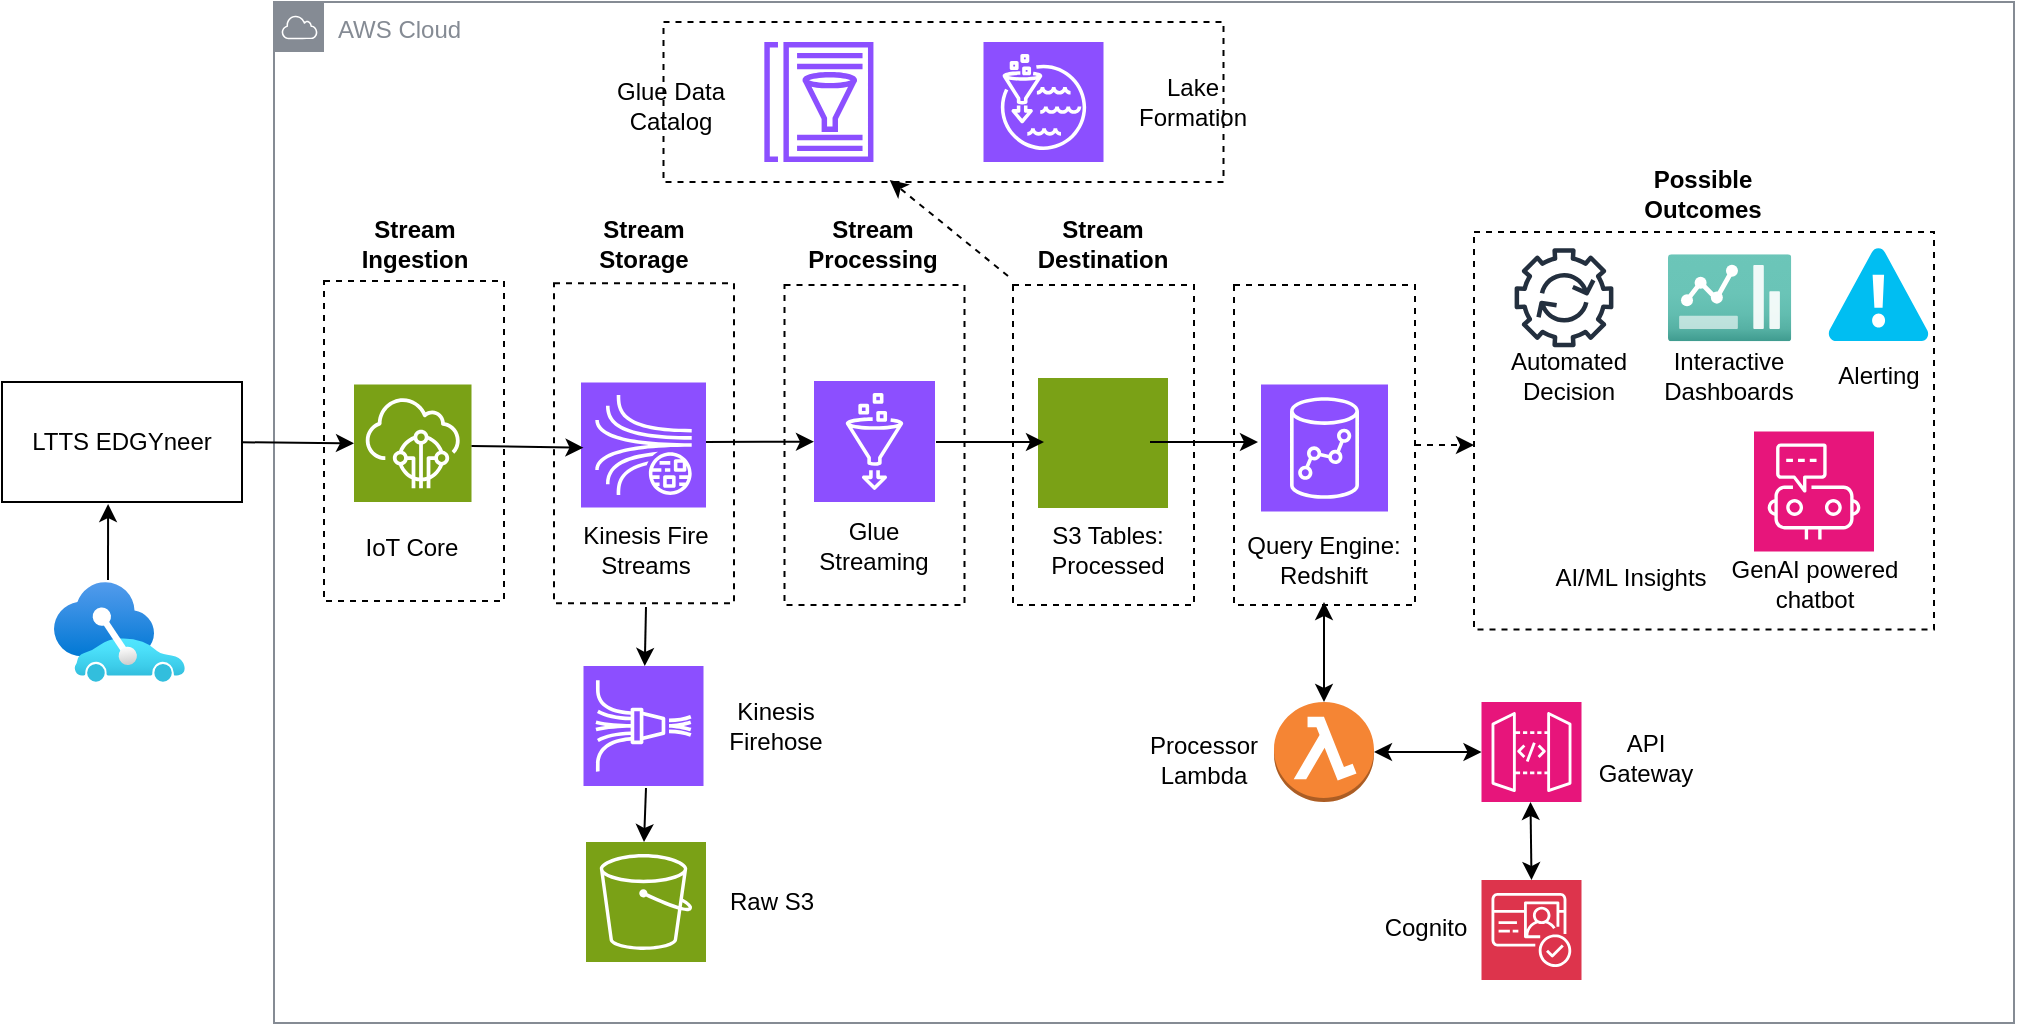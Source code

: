 <mxfile version="28.0.5">
  <diagram name="Page-1" id="A6wYswqma61FJDNkOINY">
    <mxGraphModel dx="1025" dy="427" grid="1" gridSize="10" guides="1" tooltips="1" connect="1" arrows="1" fold="1" page="1" pageScale="1" pageWidth="850" pageHeight="1100" math="0" shadow="0">
      <root>
        <mxCell id="0" />
        <mxCell id="1" parent="0" />
        <mxCell id="hn1NKW5ey4sbfua8mr8q-2" value="AWS Cloud" style="sketch=0;outlineConnect=0;gradientColor=none;html=1;whiteSpace=wrap;fontSize=12;fontStyle=0;shape=mxgraph.aws4.group;grIcon=mxgraph.aws4.group_aws_cloud;strokeColor=#858B94;fillColor=none;verticalAlign=top;align=left;spacingLeft=30;fontColor=#858B94;dashed=0;" vertex="1" parent="1">
          <mxGeometry x="160" y="40" width="870" height="510.5" as="geometry" />
        </mxCell>
        <mxCell id="hn1NKW5ey4sbfua8mr8q-3" value="" style="image;aspect=fixed;html=1;points=[];align=center;fontSize=12;image=img/lib/azure2/other/Connected_Vehicle_Platform.svg;" vertex="1" parent="1">
          <mxGeometry x="50" y="330" width="65.38" height="50" as="geometry" />
        </mxCell>
        <mxCell id="hn1NKW5ey4sbfua8mr8q-7" value="" style="sketch=0;points=[[0,0,0],[0.25,0,0],[0.5,0,0],[0.75,0,0],[1,0,0],[0,1,0],[0.25,1,0],[0.5,1,0],[0.75,1,0],[1,1,0],[0,0.25,0],[0,0.5,0],[0,0.75,0],[1,0.25,0],[1,0.5,0],[1,0.75,0]];outlineConnect=0;fontColor=#232F3E;fillColor=#7AA116;strokeColor=#ffffff;dashed=0;verticalLabelPosition=bottom;verticalAlign=top;align=center;html=1;fontSize=12;fontStyle=0;aspect=fixed;shape=mxgraph.aws4.resourceIcon;resIcon=mxgraph.aws4.s3;" vertex="1" parent="1">
          <mxGeometry x="316" y="460" width="60" height="60" as="geometry" />
        </mxCell>
        <mxCell id="hn1NKW5ey4sbfua8mr8q-10" value="" style="sketch=0;points=[[0,0,0],[0.25,0,0],[0.5,0,0],[0.75,0,0],[1,0,0],[0,1,0],[0.25,1,0],[0.5,1,0],[0.75,1,0],[1,1,0],[0,0.25,0],[0,0.5,0],[0,0.75,0],[1,0.25,0],[1,0.5,0],[1,0.75,0]];outlineConnect=0;fontColor=#232F3E;fillColor=#8C4FFF;strokeColor=#ffffff;dashed=0;verticalLabelPosition=bottom;verticalAlign=top;align=center;html=1;fontSize=12;fontStyle=0;aspect=fixed;shape=mxgraph.aws4.resourceIcon;resIcon=mxgraph.aws4.kinesis_data_firehose;" vertex="1" parent="1">
          <mxGeometry x="314.75" y="372" width="60" height="60" as="geometry" />
        </mxCell>
        <mxCell id="hn1NKW5ey4sbfua8mr8q-18" value="LTTS EDGYneer" style="rounded=0;whiteSpace=wrap;html=1;" vertex="1" parent="1">
          <mxGeometry x="24" y="230" width="120" height="60" as="geometry" />
        </mxCell>
        <mxCell id="hn1NKW5ey4sbfua8mr8q-27" value="" style="rounded=0;whiteSpace=wrap;html=1;dashed=1;" vertex="1" parent="1">
          <mxGeometry x="300" y="180.63" width="90" height="160" as="geometry" />
        </mxCell>
        <mxCell id="hn1NKW5ey4sbfua8mr8q-6" value="" style="sketch=0;points=[[0,0,0],[0.25,0,0],[0.5,0,0],[0.75,0,0],[1,0,0],[0,1,0],[0.25,1,0],[0.5,1,0],[0.75,1,0],[1,1,0],[0,0.25,0],[0,0.5,0],[0,0.75,0],[1,0.25,0],[1,0.5,0],[1,0.75,0]];outlineConnect=0;fontColor=#232F3E;fillColor=#8C4FFF;strokeColor=#ffffff;dashed=0;verticalLabelPosition=bottom;verticalAlign=top;align=center;html=1;fontSize=12;fontStyle=0;aspect=fixed;shape=mxgraph.aws4.resourceIcon;resIcon=mxgraph.aws4.kinesis_data_streams;" vertex="1" parent="1">
          <mxGeometry x="313.5" y="230.25" width="62.5" height="62.5" as="geometry" />
        </mxCell>
        <mxCell id="hn1NKW5ey4sbfua8mr8q-59" value="" style="endArrow=classic;startArrow=classic;html=1;rounded=0;exitX=0.5;exitY=0;exitDx=0;exitDy=0;exitPerimeter=0;" edge="1" parent="1" source="hn1NKW5ey4sbfua8mr8q-53">
          <mxGeometry width="50" height="50" relative="1" as="geometry">
            <mxPoint x="788" y="470" as="sourcePoint" />
            <mxPoint x="788.25" y="440" as="targetPoint" />
          </mxGeometry>
        </mxCell>
        <mxCell id="hn1NKW5ey4sbfua8mr8q-28" value="" style="rounded=0;whiteSpace=wrap;html=1;dashed=1;" vertex="1" parent="1">
          <mxGeometry x="415.25" y="181.5" width="90" height="160" as="geometry" />
        </mxCell>
        <mxCell id="hn1NKW5ey4sbfua8mr8q-60" value="Processor Lambda" style="text;html=1;align=center;verticalAlign=middle;whiteSpace=wrap;rounded=0;" vertex="1" parent="1">
          <mxGeometry x="590" y="390" width="70" height="57" as="geometry" />
        </mxCell>
        <mxCell id="hn1NKW5ey4sbfua8mr8q-8" value="" style="sketch=0;points=[[0,0,0],[0.25,0,0],[0.5,0,0],[0.75,0,0],[1,0,0],[0,1,0],[0.25,1,0],[0.5,1,0],[0.75,1,0],[1,1,0],[0,0.25,0],[0,0.5,0],[0,0.75,0],[1,0.25,0],[1,0.5,0],[1,0.75,0]];outlineConnect=0;fontColor=#232F3E;fillColor=#8C4FFF;strokeColor=#ffffff;dashed=0;verticalLabelPosition=bottom;verticalAlign=top;align=center;html=1;fontSize=12;fontStyle=0;aspect=fixed;shape=mxgraph.aws4.resourceIcon;resIcon=mxgraph.aws4.glue;" vertex="1" parent="1">
          <mxGeometry x="430" y="229.5" width="60.5" height="60.5" as="geometry" />
        </mxCell>
        <mxCell id="hn1NKW5ey4sbfua8mr8q-61" value="" style="endArrow=classic;html=1;rounded=0;entryX=0.442;entryY=1.017;entryDx=0;entryDy=0;entryPerimeter=0;exitX=0.413;exitY=-0.02;exitDx=0;exitDy=0;exitPerimeter=0;" edge="1" parent="1" source="hn1NKW5ey4sbfua8mr8q-3" target="hn1NKW5ey4sbfua8mr8q-18">
          <mxGeometry width="50" height="50" relative="1" as="geometry">
            <mxPoint x="80" y="330" as="sourcePoint" />
            <mxPoint x="130" y="280" as="targetPoint" />
          </mxGeometry>
        </mxCell>
        <mxCell id="hn1NKW5ey4sbfua8mr8q-21" value="" style="endArrow=classic;html=1;rounded=0;" edge="1" parent="1" target="hn1NKW5ey4sbfua8mr8q-8">
          <mxGeometry width="50" height="50" relative="1" as="geometry">
            <mxPoint x="376" y="260" as="sourcePoint" />
            <mxPoint x="430" y="260" as="targetPoint" />
          </mxGeometry>
        </mxCell>
        <mxCell id="hn1NKW5ey4sbfua8mr8q-62" value="" style="endArrow=classic;html=1;rounded=0;entryX=0;entryY=0.536;entryDx=0;entryDy=0;entryPerimeter=0;exitX=1;exitY=0.5;exitDx=0;exitDy=0;dashed=1;" edge="1" parent="1" source="hn1NKW5ey4sbfua8mr8q-30" target="hn1NKW5ey4sbfua8mr8q-32">
          <mxGeometry width="50" height="50" relative="1" as="geometry">
            <mxPoint x="70" y="338" as="sourcePoint" />
            <mxPoint x="70" y="300" as="targetPoint" />
          </mxGeometry>
        </mxCell>
        <mxCell id="hn1NKW5ey4sbfua8mr8q-29" value="" style="rounded=0;whiteSpace=wrap;html=1;dashed=1;" vertex="1" parent="1">
          <mxGeometry x="529.5" y="181.5" width="90.5" height="160" as="geometry" />
        </mxCell>
        <mxCell id="hn1NKW5ey4sbfua8mr8q-63" value="Stream Ingestion" style="text;html=1;align=center;verticalAlign=middle;whiteSpace=wrap;rounded=0;fontStyle=1" vertex="1" parent="1">
          <mxGeometry x="182.5" y="146" width="95" height="30.5" as="geometry" />
        </mxCell>
        <mxCell id="hn1NKW5ey4sbfua8mr8q-15" value="" style="sketch=0;outlineConnect=0;fontColor=#232F3E;gradientColor=none;fillColor=#7AA116;strokeColor=none;dashed=0;verticalLabelPosition=bottom;verticalAlign=top;align=center;html=1;fontSize=12;fontStyle=0;aspect=fixed;pointerEvents=1;shape=mxgraph.aws4.s3_tables;" vertex="1" parent="1">
          <mxGeometry x="542" y="228" width="65" height="65" as="geometry" />
        </mxCell>
        <mxCell id="hn1NKW5ey4sbfua8mr8q-64" value="Stream Storage" style="text;html=1;align=center;verticalAlign=middle;whiteSpace=wrap;rounded=0;fontStyle=1" vertex="1" parent="1">
          <mxGeometry x="302.75" y="146" width="84" height="30" as="geometry" />
        </mxCell>
        <mxCell id="hn1NKW5ey4sbfua8mr8q-24" value="" style="endArrow=classic;html=1;rounded=0;" edge="1" parent="1">
          <mxGeometry width="50" height="50" relative="1" as="geometry">
            <mxPoint x="491" y="260" as="sourcePoint" />
            <mxPoint x="545" y="260" as="targetPoint" />
          </mxGeometry>
        </mxCell>
        <mxCell id="hn1NKW5ey4sbfua8mr8q-65" value="Stream Processing" style="text;html=1;align=center;verticalAlign=middle;whiteSpace=wrap;rounded=0;fontStyle=1" vertex="1" parent="1">
          <mxGeometry x="412.25" y="146" width="95" height="30.5" as="geometry" />
        </mxCell>
        <mxCell id="hn1NKW5ey4sbfua8mr8q-30" value="" style="rounded=0;whiteSpace=wrap;html=1;dashed=1;" vertex="1" parent="1">
          <mxGeometry x="640" y="181.5" width="90.5" height="160" as="geometry" />
        </mxCell>
        <mxCell id="hn1NKW5ey4sbfua8mr8q-66" value="Stream Destination" style="text;html=1;align=center;verticalAlign=middle;whiteSpace=wrap;rounded=0;fontStyle=1" vertex="1" parent="1">
          <mxGeometry x="527" y="146" width="95" height="30.5" as="geometry" />
        </mxCell>
        <mxCell id="hn1NKW5ey4sbfua8mr8q-13" value="" style="sketch=0;points=[[0,0,0],[0.25,0,0],[0.5,0,0],[0.75,0,0],[1,0,0],[0,1,0],[0.25,1,0],[0.5,1,0],[0.75,1,0],[1,1,0],[0,0.25,0],[0,0.5,0],[0,0.75,0],[1,0.25,0],[1,0.5,0],[1,0.75,0]];outlineConnect=0;fontColor=#232F3E;fillColor=#8C4FFF;strokeColor=#ffffff;dashed=0;verticalLabelPosition=bottom;verticalAlign=top;align=center;html=1;fontSize=12;fontStyle=0;aspect=fixed;shape=mxgraph.aws4.resourceIcon;resIcon=mxgraph.aws4.redshift;" vertex="1" parent="1">
          <mxGeometry x="653.5" y="231.25" width="63.5" height="63.5" as="geometry" />
        </mxCell>
        <mxCell id="hn1NKW5ey4sbfua8mr8q-67" value="IoT Core" style="text;html=1;align=center;verticalAlign=middle;whiteSpace=wrap;rounded=0;" vertex="1" parent="1">
          <mxGeometry x="195" y="282.5" width="70" height="57" as="geometry" />
        </mxCell>
        <mxCell id="hn1NKW5ey4sbfua8mr8q-25" value="" style="endArrow=classic;html=1;rounded=0;" edge="1" parent="1">
          <mxGeometry width="50" height="50" relative="1" as="geometry">
            <mxPoint x="598" y="260" as="sourcePoint" />
            <mxPoint x="652" y="260" as="targetPoint" />
          </mxGeometry>
        </mxCell>
        <mxCell id="hn1NKW5ey4sbfua8mr8q-68" value="Kinesis Fire Streams" style="text;html=1;align=center;verticalAlign=middle;whiteSpace=wrap;rounded=0;" vertex="1" parent="1">
          <mxGeometry x="311" y="285.5" width="70" height="57" as="geometry" />
        </mxCell>
        <mxCell id="hn1NKW5ey4sbfua8mr8q-31" value="" style="rounded=0;whiteSpace=wrap;html=1;dashed=1;" vertex="1" parent="1">
          <mxGeometry x="185" y="179.5" width="90" height="160" as="geometry" />
        </mxCell>
        <mxCell id="hn1NKW5ey4sbfua8mr8q-69" value="Glue Streaming" style="text;html=1;align=center;verticalAlign=middle;whiteSpace=wrap;rounded=0;" vertex="1" parent="1">
          <mxGeometry x="424.75" y="283.5" width="70" height="57" as="geometry" />
        </mxCell>
        <mxCell id="hn1NKW5ey4sbfua8mr8q-5" value="" style="sketch=0;points=[[0,0,0],[0.25,0,0],[0.5,0,0],[0.75,0,0],[1,0,0],[0,1,0],[0.25,1,0],[0.5,1,0],[0.75,1,0],[1,1,0],[0,0.25,0],[0,0.5,0],[0,0.75,0],[1,0.25,0],[1,0.5,0],[1,0.75,0]];outlineConnect=0;fontColor=#232F3E;fillColor=#7AA116;strokeColor=#ffffff;dashed=0;verticalLabelPosition=bottom;verticalAlign=top;align=center;html=1;fontSize=12;fontStyle=0;aspect=fixed;shape=mxgraph.aws4.resourceIcon;resIcon=mxgraph.aws4.iot_core;" vertex="1" parent="1">
          <mxGeometry x="200" y="231.25" width="58.75" height="58.75" as="geometry" />
        </mxCell>
        <mxCell id="hn1NKW5ey4sbfua8mr8q-70" value="S3 Tables: Processed" style="text;html=1;align=center;verticalAlign=middle;whiteSpace=wrap;rounded=0;" vertex="1" parent="1">
          <mxGeometry x="542" y="285.5" width="70" height="57" as="geometry" />
        </mxCell>
        <mxCell id="hn1NKW5ey4sbfua8mr8q-20" value="" style="endArrow=classic;html=1;rounded=0;exitX=1;exitY=0.5;exitDx=0;exitDy=0;exitPerimeter=0;entryX=0;entryY=0.5;entryDx=0;entryDy=0;entryPerimeter=0;" edge="1" parent="1">
          <mxGeometry width="50" height="50" relative="1" as="geometry">
            <mxPoint x="258.75" y="262" as="sourcePoint" />
            <mxPoint x="314.75" y="262.87" as="targetPoint" />
          </mxGeometry>
        </mxCell>
        <mxCell id="hn1NKW5ey4sbfua8mr8q-72" value="Query Engine: Redshift" style="text;html=1;align=center;verticalAlign=middle;whiteSpace=wrap;rounded=0;" vertex="1" parent="1">
          <mxGeometry x="645.38" y="290" width="79.75" height="57" as="geometry" />
        </mxCell>
        <mxCell id="hn1NKW5ey4sbfua8mr8q-32" value="" style="rounded=0;whiteSpace=wrap;html=1;dashed=1;" vertex="1" parent="1">
          <mxGeometry x="760" y="155" width="230" height="198.75" as="geometry" />
        </mxCell>
        <mxCell id="hn1NKW5ey4sbfua8mr8q-73" value="" style="endArrow=classic;html=1;rounded=0;exitX=0.5;exitY=1;exitDx=0;exitDy=0;" edge="1" parent="1" source="hn1NKW5ey4sbfua8mr8q-68" target="hn1NKW5ey4sbfua8mr8q-10">
          <mxGeometry width="50" height="50" relative="1" as="geometry">
            <mxPoint x="170" y="260" as="sourcePoint" />
            <mxPoint x="226" y="260.87" as="targetPoint" />
          </mxGeometry>
        </mxCell>
        <mxCell id="hn1NKW5ey4sbfua8mr8q-33" value="" style="sketch=0;outlineConnect=0;fontColor=#232F3E;gradientColor=none;strokeColor=#232F3E;fillColor=#ffffff;dashed=0;verticalLabelPosition=bottom;verticalAlign=top;align=center;html=1;fontSize=12;fontStyle=0;aspect=fixed;shape=mxgraph.aws4.resourceIcon;resIcon=mxgraph.aws4.automation;" vertex="1" parent="1">
          <mxGeometry x="774.13" y="157" width="61.75" height="61.75" as="geometry" />
        </mxCell>
        <mxCell id="hn1NKW5ey4sbfua8mr8q-74" value="" style="endArrow=classic;html=1;rounded=0;exitX=0.5;exitY=1;exitDx=0;exitDy=0;" edge="1" parent="1">
          <mxGeometry width="50" height="50" relative="1" as="geometry">
            <mxPoint x="346" y="433" as="sourcePoint" />
            <mxPoint x="345" y="460" as="targetPoint" />
          </mxGeometry>
        </mxCell>
        <mxCell id="hn1NKW5ey4sbfua8mr8q-34" value="" style="image;aspect=fixed;html=1;points=[];align=center;fontSize=12;image=img/lib/azure2/general/Dashboard2.svg;" vertex="1" parent="1">
          <mxGeometry x="857" y="166.13" width="61.63" height="43.5" as="geometry" />
        </mxCell>
        <mxCell id="hn1NKW5ey4sbfua8mr8q-75" value="Kinesis Firehose" style="text;html=1;align=center;verticalAlign=middle;whiteSpace=wrap;rounded=0;" vertex="1" parent="1">
          <mxGeometry x="376" y="373.5" width="70" height="57" as="geometry" />
        </mxCell>
        <mxCell id="hn1NKW5ey4sbfua8mr8q-35" value="" style="verticalLabelPosition=bottom;html=1;verticalAlign=top;align=center;strokeColor=none;fillColor=#00BEF2;shape=mxgraph.azure.azure_alert;" vertex="1" parent="1">
          <mxGeometry x="937.26" y="163.13" width="50" height="46.5" as="geometry" />
        </mxCell>
        <mxCell id="hn1NKW5ey4sbfua8mr8q-76" value="Raw S3" style="text;html=1;align=center;verticalAlign=middle;whiteSpace=wrap;rounded=0;" vertex="1" parent="1">
          <mxGeometry x="374" y="461.5" width="70" height="57" as="geometry" />
        </mxCell>
        <mxCell id="hn1NKW5ey4sbfua8mr8q-36" value="" style="shape=image;html=1;verticalAlign=top;verticalLabelPosition=bottom;labelBackgroundColor=#ffffff;imageAspect=0;aspect=fixed;image=https://cdn3.iconfinder.com/data/icons/ballicons-reloaded-free/512/icon-93-128.png" vertex="1" parent="1">
          <mxGeometry x="799.75" y="254.75" width="57.25" height="57.25" as="geometry" />
        </mxCell>
        <mxCell id="hn1NKW5ey4sbfua8mr8q-37" value="" style="sketch=0;points=[[0,0,0],[0.25,0,0],[0.5,0,0],[0.75,0,0],[1,0,0],[0,1,0],[0.25,1,0],[0.5,1,0],[0.75,1,0],[1,1,0],[0,0.25,0],[0,0.5,0],[0,0.75,0],[1,0.25,0],[1,0.5,0],[1,0.75,0]];points=[[0,0,0],[0.25,0,0],[0.5,0,0],[0.75,0,0],[1,0,0],[0,1,0],[0.25,1,0],[0.5,1,0],[0.75,1,0],[1,1,0],[0,0.25,0],[0,0.5,0],[0,0.75,0],[1,0.25,0],[1,0.5,0],[1,0.75,0]];outlineConnect=0;fontColor=#232F3E;fillColor=#E7157B;strokeColor=#ffffff;dashed=0;verticalLabelPosition=bottom;verticalAlign=top;align=center;html=1;fontSize=12;fontStyle=0;aspect=fixed;shape=mxgraph.aws4.resourceIcon;resIcon=mxgraph.aws4.chatbot;" vertex="1" parent="1">
          <mxGeometry x="900" y="254.75" width="60" height="60" as="geometry" />
        </mxCell>
        <mxCell id="hn1NKW5ey4sbfua8mr8q-38" value="&lt;b&gt;Possible Outcomes&lt;/b&gt;" style="text;html=1;align=center;verticalAlign=middle;whiteSpace=wrap;rounded=0;" vertex="1" parent="1">
          <mxGeometry x="834.37" y="112" width="81.25" height="47" as="geometry" />
        </mxCell>
        <mxCell id="hn1NKW5ey4sbfua8mr8q-39" value="Automated Decision" style="text;html=1;align=center;verticalAlign=middle;whiteSpace=wrap;rounded=0;" vertex="1" parent="1">
          <mxGeometry x="767.38" y="203.25" width="81.25" height="47" as="geometry" />
        </mxCell>
        <mxCell id="hn1NKW5ey4sbfua8mr8q-40" value="Interactive Dashboards" style="text;html=1;align=center;verticalAlign=middle;whiteSpace=wrap;rounded=0;" vertex="1" parent="1">
          <mxGeometry x="847.19" y="203.25" width="81.25" height="47" as="geometry" />
        </mxCell>
        <mxCell id="hn1NKW5ey4sbfua8mr8q-41" value="&lt;div&gt;Alerting&lt;/div&gt;" style="text;html=1;align=center;verticalAlign=middle;whiteSpace=wrap;rounded=0;" vertex="1" parent="1">
          <mxGeometry x="921.63" y="203.25" width="81.25" height="47" as="geometry" />
        </mxCell>
        <mxCell id="hn1NKW5ey4sbfua8mr8q-42" value="AI/ML Insights" style="text;html=1;align=center;verticalAlign=middle;whiteSpace=wrap;rounded=0;" vertex="1" parent="1">
          <mxGeometry x="798" y="304.75" width="81.25" height="47" as="geometry" />
        </mxCell>
        <mxCell id="hn1NKW5ey4sbfua8mr8q-43" value="GenAI powered chatbot" style="text;html=1;align=center;verticalAlign=middle;whiteSpace=wrap;rounded=0;" vertex="1" parent="1">
          <mxGeometry x="879.69" y="306.75" width="100.62" height="47.5" as="geometry" />
        </mxCell>
        <mxCell id="hn1NKW5ey4sbfua8mr8q-52" value="" style="sketch=0;points=[[0,0,0],[0.25,0,0],[0.5,0,0],[0.75,0,0],[1,0,0],[0,1,0],[0.25,1,0],[0.5,1,0],[0.75,1,0],[1,1,0],[0,0.25,0],[0,0.5,0],[0,0.75,0],[1,0.25,0],[1,0.5,0],[1,0.75,0]];outlineConnect=0;fontColor=#232F3E;fillColor=#E7157B;strokeColor=#ffffff;dashed=0;verticalLabelPosition=bottom;verticalAlign=top;align=center;html=1;fontSize=12;fontStyle=0;aspect=fixed;shape=mxgraph.aws4.resourceIcon;resIcon=mxgraph.aws4.api_gateway;" vertex="1" parent="1">
          <mxGeometry x="763.75" y="390" width="50" height="50" as="geometry" />
        </mxCell>
        <mxCell id="hn1NKW5ey4sbfua8mr8q-53" value="" style="sketch=0;points=[[0,0,0],[0.25,0,0],[0.5,0,0],[0.75,0,0],[1,0,0],[0,1,0],[0.25,1,0],[0.5,1,0],[0.75,1,0],[1,1,0],[0,0.25,0],[0,0.5,0],[0,0.75,0],[1,0.25,0],[1,0.5,0],[1,0.75,0]];outlineConnect=0;fontColor=#232F3E;fillColor=#DD344C;strokeColor=#ffffff;dashed=0;verticalLabelPosition=bottom;verticalAlign=top;align=center;html=1;fontSize=12;fontStyle=0;aspect=fixed;shape=mxgraph.aws4.resourceIcon;resIcon=mxgraph.aws4.cognito;" vertex="1" parent="1">
          <mxGeometry x="763.75" y="479" width="50" height="50" as="geometry" />
        </mxCell>
        <mxCell id="hn1NKW5ey4sbfua8mr8q-54" value="" style="outlineConnect=0;dashed=0;verticalLabelPosition=bottom;verticalAlign=top;align=center;html=1;shape=mxgraph.aws3.lambda_function;fillColor=#F58534;gradientColor=none;" vertex="1" parent="1">
          <mxGeometry x="660" y="390" width="50" height="50" as="geometry" />
        </mxCell>
        <mxCell id="hn1NKW5ey4sbfua8mr8q-55" value="Cognito" style="text;html=1;align=center;verticalAlign=middle;whiteSpace=wrap;rounded=0;" vertex="1" parent="1">
          <mxGeometry x="700.75" y="474.5" width="70" height="57" as="geometry" />
        </mxCell>
        <mxCell id="hn1NKW5ey4sbfua8mr8q-56" value="API Gateway" style="text;html=1;align=center;verticalAlign=middle;whiteSpace=wrap;rounded=0;" vertex="1" parent="1">
          <mxGeometry x="810.75" y="389.5" width="70" height="57" as="geometry" />
        </mxCell>
        <mxCell id="hn1NKW5ey4sbfua8mr8q-57" value="" style="endArrow=classic;startArrow=classic;html=1;rounded=0;exitX=0;exitY=0.5;exitDx=0;exitDy=0;exitPerimeter=0;entryX=1;entryY=0.5;entryDx=0;entryDy=0;entryPerimeter=0;" edge="1" parent="1" source="hn1NKW5ey4sbfua8mr8q-52" target="hn1NKW5ey4sbfua8mr8q-54">
          <mxGeometry width="50" height="50" relative="1" as="geometry">
            <mxPoint x="783.75" y="485" as="sourcePoint" />
            <mxPoint x="783.75" y="451" as="targetPoint" />
          </mxGeometry>
        </mxCell>
        <mxCell id="hn1NKW5ey4sbfua8mr8q-58" value="" style="endArrow=classic;startArrow=classic;html=1;rounded=0;" edge="1" parent="1" source="hn1NKW5ey4sbfua8mr8q-54">
          <mxGeometry width="50" height="50" relative="1" as="geometry">
            <mxPoint x="777.75" y="411" as="sourcePoint" />
            <mxPoint x="685" y="340" as="targetPoint" />
          </mxGeometry>
        </mxCell>
        <mxCell id="hn1NKW5ey4sbfua8mr8q-19" value="" style="endArrow=classic;html=1;rounded=0;exitX=1;exitY=0.5;exitDx=0;exitDy=0;exitPerimeter=0;entryX=0;entryY=0.5;entryDx=0;entryDy=0;entryPerimeter=0;" edge="1" parent="1" target="hn1NKW5ey4sbfua8mr8q-5">
          <mxGeometry width="50" height="50" relative="1" as="geometry">
            <mxPoint x="144" y="260.13" as="sourcePoint" />
            <mxPoint x="194" y="260.13" as="targetPoint" />
          </mxGeometry>
        </mxCell>
        <mxCell id="hn1NKW5ey4sbfua8mr8q-77" value="&lt;div&gt;IoT Core&lt;/div&gt;" style="text;html=1;align=center;verticalAlign=middle;whiteSpace=wrap;rounded=0;" vertex="1" parent="1">
          <mxGeometry x="194.38" y="284.5" width="70" height="57" as="geometry" />
        </mxCell>
        <mxCell id="hn1NKW5ey4sbfua8mr8q-78" value="" style="rounded=0;whiteSpace=wrap;html=1;dashed=1;" vertex="1" parent="1">
          <mxGeometry x="354.75" y="50" width="280" height="80" as="geometry" />
        </mxCell>
        <mxCell id="hn1NKW5ey4sbfua8mr8q-79" value="" style="sketch=0;outlineConnect=0;fontColor=#232F3E;gradientColor=none;fillColor=#8C4FFF;strokeColor=none;dashed=0;verticalLabelPosition=bottom;verticalAlign=top;align=center;html=1;fontSize=12;fontStyle=0;aspect=fixed;pointerEvents=1;shape=mxgraph.aws4.glue_data_catalog;" vertex="1" parent="1">
          <mxGeometry x="404.75" y="60" width="55.39" height="60" as="geometry" />
        </mxCell>
        <mxCell id="hn1NKW5ey4sbfua8mr8q-80" value="" style="sketch=0;points=[[0,0,0],[0.25,0,0],[0.5,0,0],[0.75,0,0],[1,0,0],[0,1,0],[0.25,1,0],[0.5,1,0],[0.75,1,0],[1,1,0],[0,0.25,0],[0,0.5,0],[0,0.75,0],[1,0.25,0],[1,0.5,0],[1,0.75,0]];outlineConnect=0;fontColor=#232F3E;fillColor=#8C4FFF;strokeColor=#ffffff;dashed=0;verticalLabelPosition=bottom;verticalAlign=top;align=center;html=1;fontSize=12;fontStyle=0;aspect=fixed;shape=mxgraph.aws4.resourceIcon;resIcon=mxgraph.aws4.lake_formation;" vertex="1" parent="1">
          <mxGeometry x="514.75" y="60" width="60" height="60" as="geometry" />
        </mxCell>
        <mxCell id="hn1NKW5ey4sbfua8mr8q-81" value="Glue Data Catalog" style="text;html=1;align=center;verticalAlign=middle;whiteSpace=wrap;rounded=0;" vertex="1" parent="1">
          <mxGeometry x="317.75" y="63" width="81.25" height="57" as="geometry" />
        </mxCell>
        <mxCell id="hn1NKW5ey4sbfua8mr8q-82" value="Lake Formation" style="text;html=1;align=center;verticalAlign=middle;whiteSpace=wrap;rounded=0;" vertex="1" parent="1">
          <mxGeometry x="578.75" y="66.5" width="81.25" height="47" as="geometry" />
        </mxCell>
        <mxCell id="hn1NKW5ey4sbfua8mr8q-83" value="" style="endArrow=classic;html=1;rounded=0;entryX=0.404;entryY=0.988;entryDx=0;entryDy=0;entryPerimeter=0;dashed=1;" edge="1" parent="1" target="hn1NKW5ey4sbfua8mr8q-78">
          <mxGeometry width="50" height="50" relative="1" as="geometry">
            <mxPoint x="527" y="177" as="sourcePoint" />
            <mxPoint x="470" y="160" as="targetPoint" />
          </mxGeometry>
        </mxCell>
      </root>
    </mxGraphModel>
  </diagram>
</mxfile>

